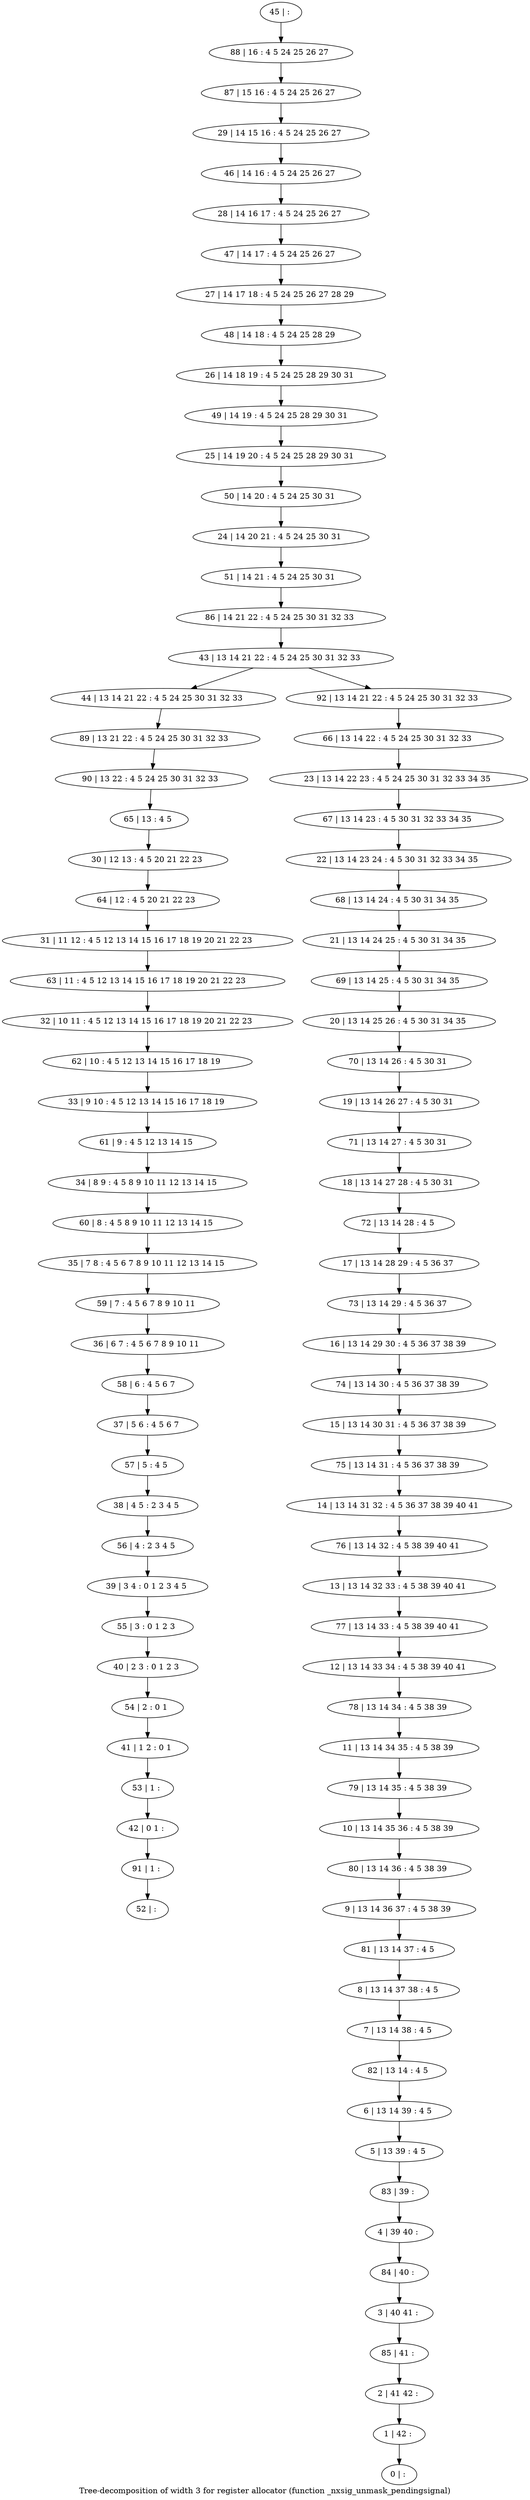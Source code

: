 digraph G {
graph [label="Tree-decomposition of width 3 for register allocator (function _nxsig_unmask_pendingsignal)"]
0[label="0 | : "];
1[label="1 | 42 : "];
2[label="2 | 41 42 : "];
3[label="3 | 40 41 : "];
4[label="4 | 39 40 : "];
5[label="5 | 13 39 : 4 5 "];
6[label="6 | 13 14 39 : 4 5 "];
7[label="7 | 13 14 38 : 4 5 "];
8[label="8 | 13 14 37 38 : 4 5 "];
9[label="9 | 13 14 36 37 : 4 5 38 39 "];
10[label="10 | 13 14 35 36 : 4 5 38 39 "];
11[label="11 | 13 14 34 35 : 4 5 38 39 "];
12[label="12 | 13 14 33 34 : 4 5 38 39 40 41 "];
13[label="13 | 13 14 32 33 : 4 5 38 39 40 41 "];
14[label="14 | 13 14 31 32 : 4 5 36 37 38 39 40 41 "];
15[label="15 | 13 14 30 31 : 4 5 36 37 38 39 "];
16[label="16 | 13 14 29 30 : 4 5 36 37 38 39 "];
17[label="17 | 13 14 28 29 : 4 5 36 37 "];
18[label="18 | 13 14 27 28 : 4 5 30 31 "];
19[label="19 | 13 14 26 27 : 4 5 30 31 "];
20[label="20 | 13 14 25 26 : 4 5 30 31 34 35 "];
21[label="21 | 13 14 24 25 : 4 5 30 31 34 35 "];
22[label="22 | 13 14 23 24 : 4 5 30 31 32 33 34 35 "];
23[label="23 | 13 14 22 23 : 4 5 24 25 30 31 32 33 34 35 "];
24[label="24 | 14 20 21 : 4 5 24 25 30 31 "];
25[label="25 | 14 19 20 : 4 5 24 25 28 29 30 31 "];
26[label="26 | 14 18 19 : 4 5 24 25 28 29 30 31 "];
27[label="27 | 14 17 18 : 4 5 24 25 26 27 28 29 "];
28[label="28 | 14 16 17 : 4 5 24 25 26 27 "];
29[label="29 | 14 15 16 : 4 5 24 25 26 27 "];
30[label="30 | 12 13 : 4 5 20 21 22 23 "];
31[label="31 | 11 12 : 4 5 12 13 14 15 16 17 18 19 20 21 22 23 "];
32[label="32 | 10 11 : 4 5 12 13 14 15 16 17 18 19 20 21 22 23 "];
33[label="33 | 9 10 : 4 5 12 13 14 15 16 17 18 19 "];
34[label="34 | 8 9 : 4 5 8 9 10 11 12 13 14 15 "];
35[label="35 | 7 8 : 4 5 6 7 8 9 10 11 12 13 14 15 "];
36[label="36 | 6 7 : 4 5 6 7 8 9 10 11 "];
37[label="37 | 5 6 : 4 5 6 7 "];
38[label="38 | 4 5 : 2 3 4 5 "];
39[label="39 | 3 4 : 0 1 2 3 4 5 "];
40[label="40 | 2 3 : 0 1 2 3 "];
41[label="41 | 1 2 : 0 1 "];
42[label="42 | 0 1 : "];
43[label="43 | 13 14 21 22 : 4 5 24 25 30 31 32 33 "];
44[label="44 | 13 14 21 22 : 4 5 24 25 30 31 32 33 "];
45[label="45 | : "];
46[label="46 | 14 16 : 4 5 24 25 26 27 "];
47[label="47 | 14 17 : 4 5 24 25 26 27 "];
48[label="48 | 14 18 : 4 5 24 25 28 29 "];
49[label="49 | 14 19 : 4 5 24 25 28 29 30 31 "];
50[label="50 | 14 20 : 4 5 24 25 30 31 "];
51[label="51 | 14 21 : 4 5 24 25 30 31 "];
52[label="52 | : "];
53[label="53 | 1 : "];
54[label="54 | 2 : 0 1 "];
55[label="55 | 3 : 0 1 2 3 "];
56[label="56 | 4 : 2 3 4 5 "];
57[label="57 | 5 : 4 5 "];
58[label="58 | 6 : 4 5 6 7 "];
59[label="59 | 7 : 4 5 6 7 8 9 10 11 "];
60[label="60 | 8 : 4 5 8 9 10 11 12 13 14 15 "];
61[label="61 | 9 : 4 5 12 13 14 15 "];
62[label="62 | 10 : 4 5 12 13 14 15 16 17 18 19 "];
63[label="63 | 11 : 4 5 12 13 14 15 16 17 18 19 20 21 22 23 "];
64[label="64 | 12 : 4 5 20 21 22 23 "];
65[label="65 | 13 : 4 5 "];
66[label="66 | 13 14 22 : 4 5 24 25 30 31 32 33 "];
67[label="67 | 13 14 23 : 4 5 30 31 32 33 34 35 "];
68[label="68 | 13 14 24 : 4 5 30 31 34 35 "];
69[label="69 | 13 14 25 : 4 5 30 31 34 35 "];
70[label="70 | 13 14 26 : 4 5 30 31 "];
71[label="71 | 13 14 27 : 4 5 30 31 "];
72[label="72 | 13 14 28 : 4 5 "];
73[label="73 | 13 14 29 : 4 5 36 37 "];
74[label="74 | 13 14 30 : 4 5 36 37 38 39 "];
75[label="75 | 13 14 31 : 4 5 36 37 38 39 "];
76[label="76 | 13 14 32 : 4 5 38 39 40 41 "];
77[label="77 | 13 14 33 : 4 5 38 39 40 41 "];
78[label="78 | 13 14 34 : 4 5 38 39 "];
79[label="79 | 13 14 35 : 4 5 38 39 "];
80[label="80 | 13 14 36 : 4 5 38 39 "];
81[label="81 | 13 14 37 : 4 5 "];
82[label="82 | 13 14 : 4 5 "];
83[label="83 | 39 : "];
84[label="84 | 40 : "];
85[label="85 | 41 : "];
86[label="86 | 14 21 22 : 4 5 24 25 30 31 32 33 "];
87[label="87 | 15 16 : 4 5 24 25 26 27 "];
88[label="88 | 16 : 4 5 24 25 26 27 "];
89[label="89 | 13 21 22 : 4 5 24 25 30 31 32 33 "];
90[label="90 | 13 22 : 4 5 24 25 30 31 32 33 "];
91[label="91 | 1 : "];
92[label="92 | 13 14 21 22 : 4 5 24 25 30 31 32 33 "];
53->42 ;
41->53 ;
54->41 ;
40->54 ;
55->40 ;
39->55 ;
56->39 ;
38->56 ;
57->38 ;
37->57 ;
58->37 ;
36->58 ;
59->36 ;
35->59 ;
60->35 ;
34->60 ;
61->34 ;
33->61 ;
62->33 ;
32->62 ;
63->32 ;
31->63 ;
64->31 ;
30->64 ;
65->30 ;
44->89 ;
90->65 ;
89->90 ;
91->52 ;
42->91 ;
45->88 ;
88->87 ;
87->29 ;
29->46 ;
46->28 ;
28->47 ;
47->27 ;
27->48 ;
48->26 ;
26->49 ;
49->25 ;
25->50 ;
50->24 ;
24->51 ;
51->86 ;
86->43 ;
66->23 ;
23->67 ;
67->22 ;
22->68 ;
68->21 ;
21->69 ;
69->20 ;
20->70 ;
70->19 ;
19->71 ;
71->18 ;
18->72 ;
72->17 ;
17->73 ;
73->16 ;
16->74 ;
74->15 ;
15->75 ;
75->14 ;
14->76 ;
76->13 ;
13->77 ;
77->12 ;
12->78 ;
78->11 ;
11->79 ;
79->10 ;
10->80 ;
80->9 ;
9->81 ;
81->8 ;
8->7 ;
7->82 ;
82->6 ;
6->5 ;
5->83 ;
83->4 ;
4->84 ;
84->3 ;
3->85 ;
85->2 ;
2->1 ;
1->0 ;
92->66 ;
43->44 ;
43->92 ;
}
